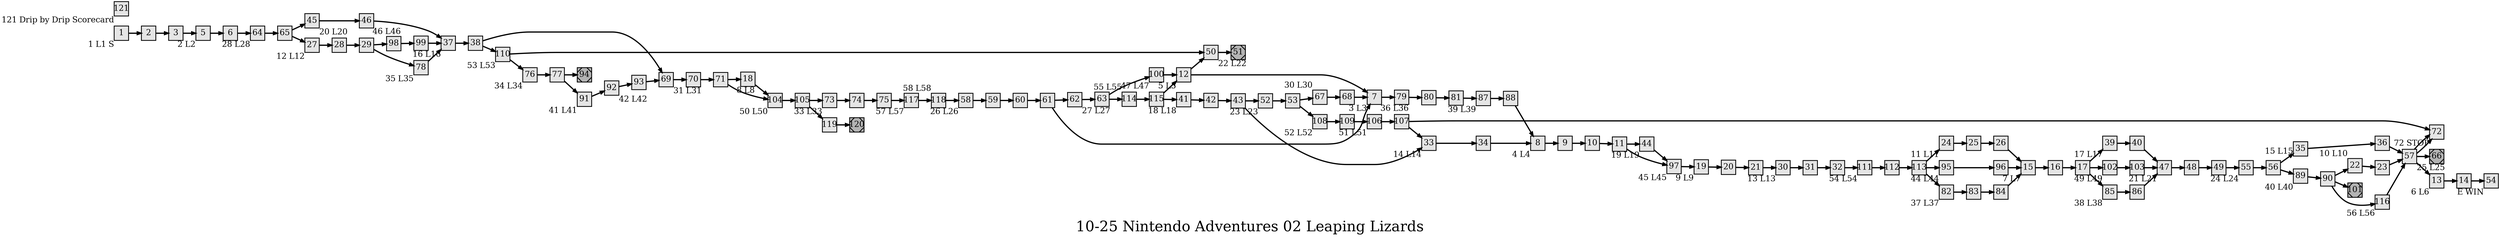 digraph g{
  graph [ label="10-25 Nintendo Adventures 02 Leaping Lizards" rankdir=LR, ordering=out, fontsize=36, nodesep="0.35", ranksep="0.45"];
  node  [shape=rect, penwidth=2, fontsize=20, style=filled, fillcolor=grey90, margin="0,0", labelfloat=true, regular=true, fixedsize=true];
  edge  [labelfloat=true, penwidth=3, fontsize=12];

  1	[ xlabel="1 L1 S" ];
  5	[ xlabel="2 L2" ];
  7	[ xlabel="3 L3" ];
  8	[ xlabel="4 L4" ];
  12	[ xlabel="5 L5" ];
  13	[ xlabel="6 L6" ];
  15	[ xlabel="7 L7" ];
  18	[ xlabel="8 L8" ];
  19	[ xlabel="9 L9" ];
  22	[ xlabel="10 L10" ];
  24	[ xlabel="11 L11" ];
  27	[ xlabel="12 L12" ];
  30	[ xlabel="13 L13" ];
  33	[ xlabel="14 L14" ];
  35	[ xlabel="15 L15" ];
  37	[ xlabel="16 L16" ];
  39	[ xlabel="17 L17" ];
  41	[ xlabel="18 L18" ];
  44	[ xlabel="19 L19" ];
  45	[ xlabel="20 L20" ];
  47	[ xlabel="21 L21" ];
  50	[ xlabel="22 L22" ];
  52	[ xlabel="23 L23" ];
  54	[ xlabel="23 L23" ];
  55	[ xlabel="24 L24" ];
  57	[ xlabel="25 L25" ];
  58	[ xlabel="26 L26" ];
  62	[ xlabel="27 L27" ];
  64	[ xlabel="28 L28" ];
  66	[ xlabel="29 L29" ];
  67	[ xlabel="30 L30" ];
  69	[ xlabel="31 L31" ];
  72	[ xlabel="32 L32" ];
  73	[ xlabel="33 L33" ];
  76	[ xlabel="34 L34" ];
  78	[ xlabel="35 L35" ];
  79	[ xlabel="36 L36" ];
  82	[ xlabel="37 L37" ];
  85	[ xlabel="38 L38" ];
  87	[ xlabel="39 L39" ];
  89	[ xlabel="40 L40" ];
  91	[ xlabel="41 L41" ];
  92	[ xlabel="42 L42" ];
  94	[ xlabel="43 L43" ];
  95	[ xlabel="44 L44" ];
  97	[ xlabel="45 L45" ];
  98	[ xlabel="46 L46" ];
  100	[ xlabel="47 L47" ];
  101	[ xlabel="48 L48" ];
  102	[ xlabel="49 L49" ];
  104	[ xlabel="50 L50" ];
  106	[ xlabel="51 L51" ];
  108	[ xlabel="52 L52" ];
  110	[ xlabel="53 L53" ];
  111	[ xlabel="54 L54" ];
  114	[ xlabel="55 L55" ];
  116	[ xlabel="56 L56" ];
  117	[ xlabel="57 L57" ];
  118	[ xlabel="58 L58" ];

  1 -> 2;
  2 -> 3;
  3 -> 5;
  5 -> 6;
  6 -> 64;
  7 -> 79;
  8 -> 9;
  9 -> 10;
  10 -> 11;
  11 -> 44;
  11 -> 97;
  12 -> 50;
  12 -> 7;
  13 -> 14;
  14 -> 54;
  15 -> 16;
  16 -> 17;
  17 -> 39;
  17 -> 102;
  17 -> 85;
  18 -> 104;
  19 -> 20;
  20 -> 21;
  21 -> 30;
  22 -> 23;
  23 -> 57;
  24 -> 25;
  25 -> 26;
  26 -> 15;
  27 -> 28;
  28 -> 29;
  29 -> 98;
  29 -> 78;
  30 -> 31;
  31 -> 32;
  32 -> 111;
  33 -> 34;
  34 -> 8;
  35 -> 36;
  36 -> 57;
  37 -> 38;
  38 -> 69;
  38 -> 110;
  39 -> 40;
  40 -> 47;
  41 -> 42;
  42 -> 43;
  43 -> 52;
  43 -> 33;
  44 -> 97;
  45 -> 46;
  46 -> 37;
  47 -> 48;
  48 -> 49;
  49 -> 55;
  50 -> 51;
  51	[ xlabel="E", shape=Msquare, fontsize=20, fillcolor=grey70, xlabel="" ];
  52 -> 53;
  53 -> 67;
  53 -> 108;
  54	[ xlabel="E WIN" ];
  55 -> 56;
  56 -> 35;
  56 -> 89;

  57 -> 72;
  57 -> 66;
  57 -> 13;
  57 -> 72;
  58 -> 59;
  59 -> 60;
  60 -> 61;
  61 -> 62;
  61 -> 7;
  62 -> 63;
  63 -> 100;
  63 -> 114;
  64 -> 65;
  65 -> 45;
  65 -> 27;
  66	[ xlabel="E", shape=Msquare, fontsize=20, fillcolor=grey70, xlabel="" ];
  67 -> 68;
  68 -> 7;
  69 -> 70;
  70 -> 71;
  71 -> 18;
  71 -> 104;
  72	[ xlabel="72 STOP" ];
  73 -> 74;
  74 -> 75;
  75 -> 117;
  76 -> 77;
  77 -> 94;
  77 -> 91;
  78 -> 37;
  79 -> 80;
  80 -> 81;
  81 -> 87;
  82 -> 83;
  83 -> 84;
  84 -> 15;
  85 -> 86;
  86 -> 47;
  87 -> 88;
  88 -> 8;
  89 -> 90;
  90 -> 22;
  90 -> 101;
  90 -> 116;
  91 -> 92;
  92 -> 93;
  93 -> 69;
  94	[ xlabel="E", shape=Msquare, fontsize=20, fillcolor=grey70, xlabel="" ];
  95 -> 96;
  96 -> 15;
  97 -> 19;
  98 -> 99;
  99 -> 37;
  100 -> 12;
  101	[ xlabel="E", shape=Msquare, fontsize=20, fillcolor=grey70, xlabel="" ];
  102 -> 103;
  103 -> 47;
  104 -> 105;
  105 -> 73;
  105 -> 119;
  106 -> 107;
  107 -> 72;
  107 -> 33;
  108 -> 109;
  109 -> 106;
  110 -> 50;
  110 -> 76;
  111 -> 112;
  112 -> 113;
  113 -> 24;
  113 -> 95;
  113 -> 82;
  114 -> 115;
  115 -> 12;
  115 -> 41;
  116 -> 57;
  117 -> 118;
  118 -> 58;
  119 -> 120;
  120	[ xlabel="E", shape=Msquare, fontsize=20, fillcolor=grey70, xlabel="" ];

  121	[ xlabel="121 Drip by Drip Scorecard" ];
}

